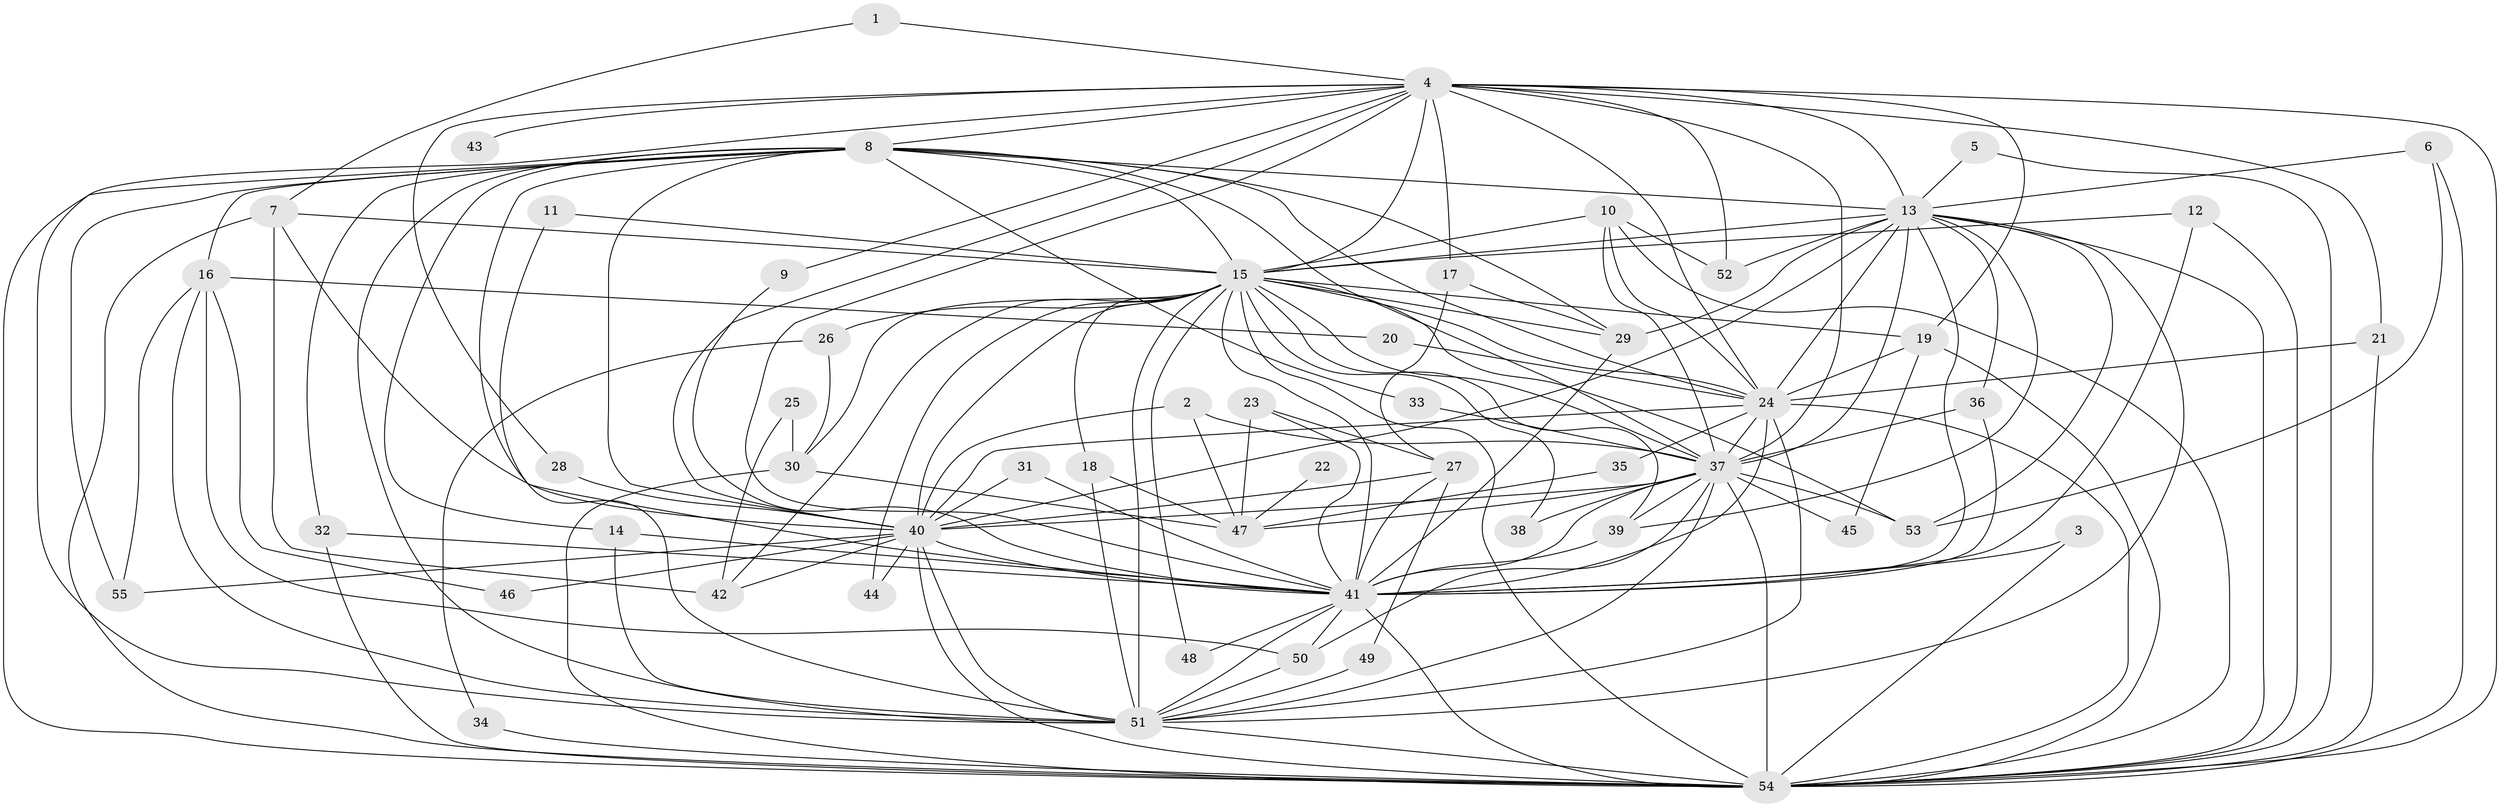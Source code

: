 // original degree distribution, {30: 0.00909090909090909, 19: 0.01818181818181818, 20: 0.01818181818181818, 16: 0.00909090909090909, 21: 0.00909090909090909, 32: 0.00909090909090909, 23: 0.00909090909090909, 27: 0.00909090909090909, 3: 0.2, 5: 0.05454545454545454, 2: 0.5909090909090909, 6: 0.00909090909090909, 4: 0.03636363636363636, 7: 0.00909090909090909, 8: 0.00909090909090909}
// Generated by graph-tools (version 1.1) at 2025/36/03/04/25 23:36:35]
// undirected, 55 vertices, 158 edges
graph export_dot {
  node [color=gray90,style=filled];
  1;
  2;
  3;
  4;
  5;
  6;
  7;
  8;
  9;
  10;
  11;
  12;
  13;
  14;
  15;
  16;
  17;
  18;
  19;
  20;
  21;
  22;
  23;
  24;
  25;
  26;
  27;
  28;
  29;
  30;
  31;
  32;
  33;
  34;
  35;
  36;
  37;
  38;
  39;
  40;
  41;
  42;
  43;
  44;
  45;
  46;
  47;
  48;
  49;
  50;
  51;
  52;
  53;
  54;
  55;
  1 -- 4 [weight=1.0];
  1 -- 7 [weight=1.0];
  2 -- 37 [weight=1.0];
  2 -- 40 [weight=1.0];
  2 -- 47 [weight=1.0];
  3 -- 41 [weight=1.0];
  3 -- 54 [weight=1.0];
  4 -- 8 [weight=1.0];
  4 -- 9 [weight=1.0];
  4 -- 13 [weight=1.0];
  4 -- 15 [weight=2.0];
  4 -- 17 [weight=1.0];
  4 -- 19 [weight=1.0];
  4 -- 21 [weight=1.0];
  4 -- 24 [weight=1.0];
  4 -- 28 [weight=1.0];
  4 -- 37 [weight=1.0];
  4 -- 40 [weight=1.0];
  4 -- 41 [weight=1.0];
  4 -- 43 [weight=1.0];
  4 -- 51 [weight=1.0];
  4 -- 52 [weight=1.0];
  4 -- 54 [weight=1.0];
  5 -- 13 [weight=1.0];
  5 -- 54 [weight=1.0];
  6 -- 13 [weight=1.0];
  6 -- 53 [weight=1.0];
  6 -- 54 [weight=1.0];
  7 -- 15 [weight=1.0];
  7 -- 40 [weight=2.0];
  7 -- 42 [weight=1.0];
  7 -- 54 [weight=1.0];
  8 -- 13 [weight=2.0];
  8 -- 14 [weight=1.0];
  8 -- 15 [weight=2.0];
  8 -- 16 [weight=1.0];
  8 -- 24 [weight=1.0];
  8 -- 29 [weight=1.0];
  8 -- 32 [weight=1.0];
  8 -- 33 [weight=1.0];
  8 -- 37 [weight=1.0];
  8 -- 40 [weight=1.0];
  8 -- 41 [weight=1.0];
  8 -- 51 [weight=1.0];
  8 -- 54 [weight=2.0];
  8 -- 55 [weight=1.0];
  9 -- 41 [weight=1.0];
  10 -- 15 [weight=1.0];
  10 -- 24 [weight=1.0];
  10 -- 37 [weight=1.0];
  10 -- 52 [weight=1.0];
  10 -- 54 [weight=1.0];
  11 -- 15 [weight=1.0];
  11 -- 51 [weight=1.0];
  12 -- 15 [weight=1.0];
  12 -- 41 [weight=1.0];
  12 -- 54 [weight=1.0];
  13 -- 15 [weight=1.0];
  13 -- 24 [weight=2.0];
  13 -- 29 [weight=1.0];
  13 -- 36 [weight=1.0];
  13 -- 37 [weight=1.0];
  13 -- 39 [weight=1.0];
  13 -- 40 [weight=1.0];
  13 -- 41 [weight=1.0];
  13 -- 51 [weight=1.0];
  13 -- 52 [weight=1.0];
  13 -- 53 [weight=1.0];
  13 -- 54 [weight=2.0];
  14 -- 41 [weight=1.0];
  14 -- 51 [weight=1.0];
  15 -- 18 [weight=1.0];
  15 -- 19 [weight=1.0];
  15 -- 24 [weight=2.0];
  15 -- 26 [weight=3.0];
  15 -- 29 [weight=1.0];
  15 -- 30 [weight=1.0];
  15 -- 37 [weight=1.0];
  15 -- 38 [weight=1.0];
  15 -- 39 [weight=1.0];
  15 -- 40 [weight=1.0];
  15 -- 41 [weight=1.0];
  15 -- 42 [weight=1.0];
  15 -- 44 [weight=1.0];
  15 -- 48 [weight=1.0];
  15 -- 51 [weight=1.0];
  15 -- 53 [weight=1.0];
  15 -- 54 [weight=2.0];
  16 -- 20 [weight=1.0];
  16 -- 46 [weight=1.0];
  16 -- 50 [weight=1.0];
  16 -- 51 [weight=2.0];
  16 -- 55 [weight=1.0];
  17 -- 27 [weight=1.0];
  17 -- 29 [weight=1.0];
  18 -- 47 [weight=1.0];
  18 -- 51 [weight=1.0];
  19 -- 24 [weight=1.0];
  19 -- 45 [weight=1.0];
  19 -- 54 [weight=1.0];
  20 -- 24 [weight=1.0];
  21 -- 24 [weight=1.0];
  21 -- 54 [weight=1.0];
  22 -- 47 [weight=1.0];
  23 -- 27 [weight=1.0];
  23 -- 41 [weight=1.0];
  23 -- 47 [weight=1.0];
  24 -- 35 [weight=1.0];
  24 -- 37 [weight=1.0];
  24 -- 40 [weight=1.0];
  24 -- 41 [weight=1.0];
  24 -- 51 [weight=1.0];
  24 -- 54 [weight=4.0];
  25 -- 30 [weight=1.0];
  25 -- 42 [weight=1.0];
  26 -- 30 [weight=1.0];
  26 -- 34 [weight=1.0];
  27 -- 40 [weight=1.0];
  27 -- 41 [weight=2.0];
  27 -- 49 [weight=1.0];
  28 -- 40 [weight=2.0];
  29 -- 41 [weight=1.0];
  30 -- 47 [weight=1.0];
  30 -- 54 [weight=1.0];
  31 -- 40 [weight=1.0];
  31 -- 41 [weight=1.0];
  32 -- 41 [weight=1.0];
  32 -- 54 [weight=1.0];
  33 -- 37 [weight=2.0];
  34 -- 54 [weight=1.0];
  35 -- 47 [weight=1.0];
  36 -- 37 [weight=1.0];
  36 -- 41 [weight=1.0];
  37 -- 38 [weight=1.0];
  37 -- 39 [weight=2.0];
  37 -- 40 [weight=1.0];
  37 -- 41 [weight=2.0];
  37 -- 45 [weight=1.0];
  37 -- 47 [weight=1.0];
  37 -- 50 [weight=1.0];
  37 -- 51 [weight=1.0];
  37 -- 53 [weight=1.0];
  37 -- 54 [weight=2.0];
  39 -- 41 [weight=1.0];
  40 -- 41 [weight=1.0];
  40 -- 42 [weight=1.0];
  40 -- 44 [weight=1.0];
  40 -- 46 [weight=1.0];
  40 -- 51 [weight=2.0];
  40 -- 54 [weight=1.0];
  40 -- 55 [weight=1.0];
  41 -- 48 [weight=1.0];
  41 -- 50 [weight=1.0];
  41 -- 51 [weight=2.0];
  41 -- 54 [weight=3.0];
  49 -- 51 [weight=1.0];
  50 -- 51 [weight=1.0];
  51 -- 54 [weight=2.0];
}
